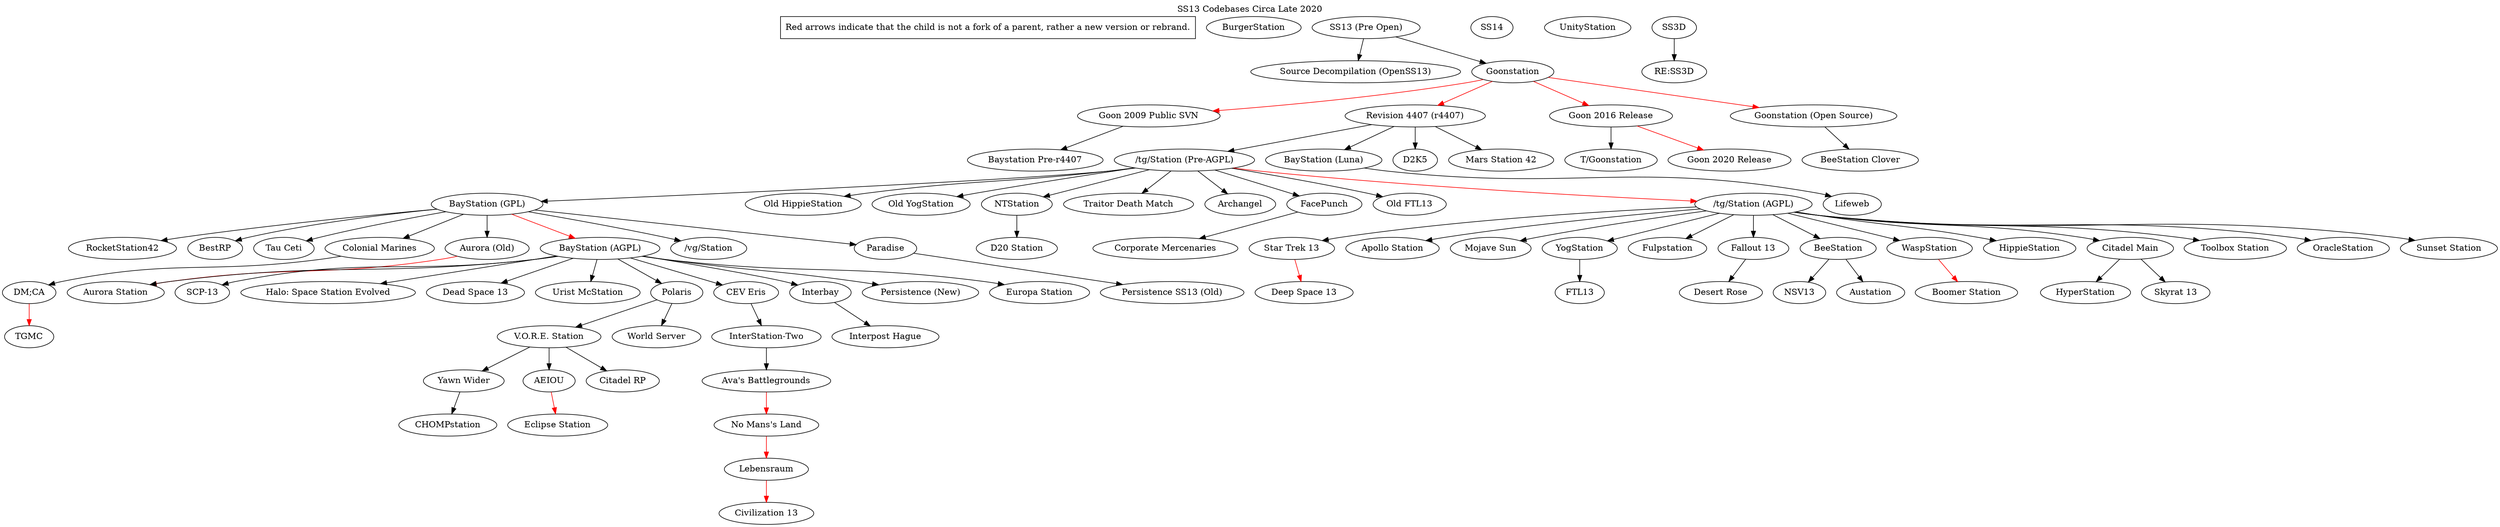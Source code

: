 digraph  G {
	label = "SS13 Codebases Circa Late 2020"
	labelloc="top"
	

	// info boxes
	"Red arrows indicate that the child is not a fork of a parent, rather a new version or rebrand." [shape=rectangle]

	"BurgerStation"
	"SS13 (Pre Open)" -> "Source Decompilation (OpenSS13)"
	"Source Decompilation (OpenSS13)"
	"SS13 (Pre Open)" -> "Goonstation"
	"Goonstation" -> "Goon 2009 Public SVN" [color=red]
	"Goon 2009 Public SVN" -> "Baystation Pre-r4407"
	"Goonstation" -> "Revision 4407 (r4407)" [color=red]
	"Goonstation" -> "Goon 2016 Release" [color=red]
	"Goon 2016 Release" -> "T/Goonstation"
	"Goon 2016 Release" -> "Goon 2020 Release" [color=red]
	"Goonstation" -> "Goonstation (Open Source)" [color=red]
	"Goonstation (Open Source)" -> "BeeStation Clover"	
	"Revision 4407 (r4407)" -> "/tg/Station (Pre-AGPL)"
	"Revision 4407 (r4407)" -> "BayStation (Luna)"
	"Revision 4407 (r4407)" -> "D2K5"
	"Revision 4407 (r4407)" -> "Mars Station 42"
	"BayStation (Luna)" -> "Lifeweb"
	"/tg/Station (Pre-AGPL)" -> "/tg/Station (AGPL)" [color=red]
	"/tg/Station (Pre-AGPL)" -> "BayStation (GPL)"
	"/tg/Station (Pre-AGPL)" -> "Old HippieStation"
	"/tg/Station (Pre-AGPL)" -> "Old YogStation"
	"/tg/Station (Pre-AGPL)" -> "NTStation"
	"/tg/Station (Pre-AGPL)" -> "Traitor Death Match"
	"/tg/Station (Pre-AGPL)" -> "Archangel"
	"/tg/Station (Pre-AGPL)" -> "FacePunch"
	"/tg/Station (Pre-AGPL)" -> "Old FTL13"
	"NTStation" -> "D20 Station"
	"FacePunch" -> "Corporate Mercenaries"
	"BayStation (GPL)" -> "/vg/Station"
	"BayStation (GPL)" -> "Paradise"
	"Paradise" -> "Persistence SS13 (Old)"
	"BayStation (GPL)" -> "RocketStation42"
	"BayStation (GPL)" -> "BestRP"
	"BayStation (GPL)" -> "Tau Ceti"
	"BayStation (GPL)" -> "Aurora (Old)"
	"Aurora (Old)" -> "Aurora Station" [color=red]
	"BayStation (GPL)" -> "Colonial Marines"
	"Colonial Marines" -> "DM;CA"
	"DM;CA" -> "TGMC" [color=red]
	"BayStation (GPL)" -> "BayStation (AGPL)"  [color=red]
	"/tg/Station (AGPL)" -> "YogStation"
	"YogStation" -> "FTL13"
	"/tg/Station (AGPL)" -> "Fulpstation"
	"/tg/Station (AGPL)" -> "Fallout 13"
	"Fallout 13" -> "Desert Rose"
	"/tg/Station (AGPL)" -> "BeeStation"
	"BeeStation" -> "NSV13"
	"BeeStation" -> "Austation"
	"/tg/Station (AGPL)" -> "WaspStation"
	"WaspStation" -> "Boomer Station" [color=red]
	"/tg/Station (AGPL)" -> "HippieStation"
	"/tg/Station (AGPL)" -> "Citadel Main"
	"Citadel Main" -> "HyperStation"
	"Citadel Main" -> "Skyrat 13"
	"/tg/Station (AGPL)" -> "Toolbox Station"
	"/tg/Station (AGPL)" -> "OracleStation"
	"/tg/Station (AGPL)" -> "Sunset Station"
	"/tg/Station (AGPL)" -> "Star Trek 13"
	"Star Trek 13" -> "Deep Space 13" [color=red]
	"/tg/Station (AGPL)" -> "Apollo Station"
	"/tg/Station (AGPL)" -> "Mojave Sun"
	"BayStation (AGPL)" -> "Persistence (New)"
	"BayStation (AGPL)" -> "Europa Station"
	"BayStation (AGPL)" -> "SCP-13"
	"BayStation (AGPL)" -> "Halo: Space Station Evolved"
	"BayStation (AGPL)" -> "Dead Space 13"
	"BayStation (AGPL)" -> "Aurora Station"
	"BayStation (AGPL)" -> "Urist McStation"
	"BayStation (AGPL)" -> "Polaris"
	"Polaris" -> "World Server"
	"BayStation (AGPL)" -> "CEV Eris"
	"CEV Eris" -> "InterStation-Two"
	"InterStation-Two" -> "Ava's Battlegrounds"
	"Ava's Battlegrounds" -> "No Mans's Land" [color=red]
	"No Mans's Land" -> "Lebensraum" [color=red]
	"Lebensraum" -> "Civilization 13" [color=red]
	"BayStation (AGPL)" -> "Interbay"
	"Interbay" -> "Interpost Hague"
	"Polaris" -> "V.O.R.E. Station"
	"V.O.R.E. Station" -> "Citadel RP"
	"V.O.R.E. Station" -> "Yawn Wider"
	"Yawn Wider" -> "CHOMPstation"
	"V.O.R.E. Station" -> "AEIOU"
	"AEIOU" -> "Eclipse Station" [color=red]
	"SS14"
	"UnityStation"
	"SS3D"
	"SS3D" -> "RE:SS3D"
}
